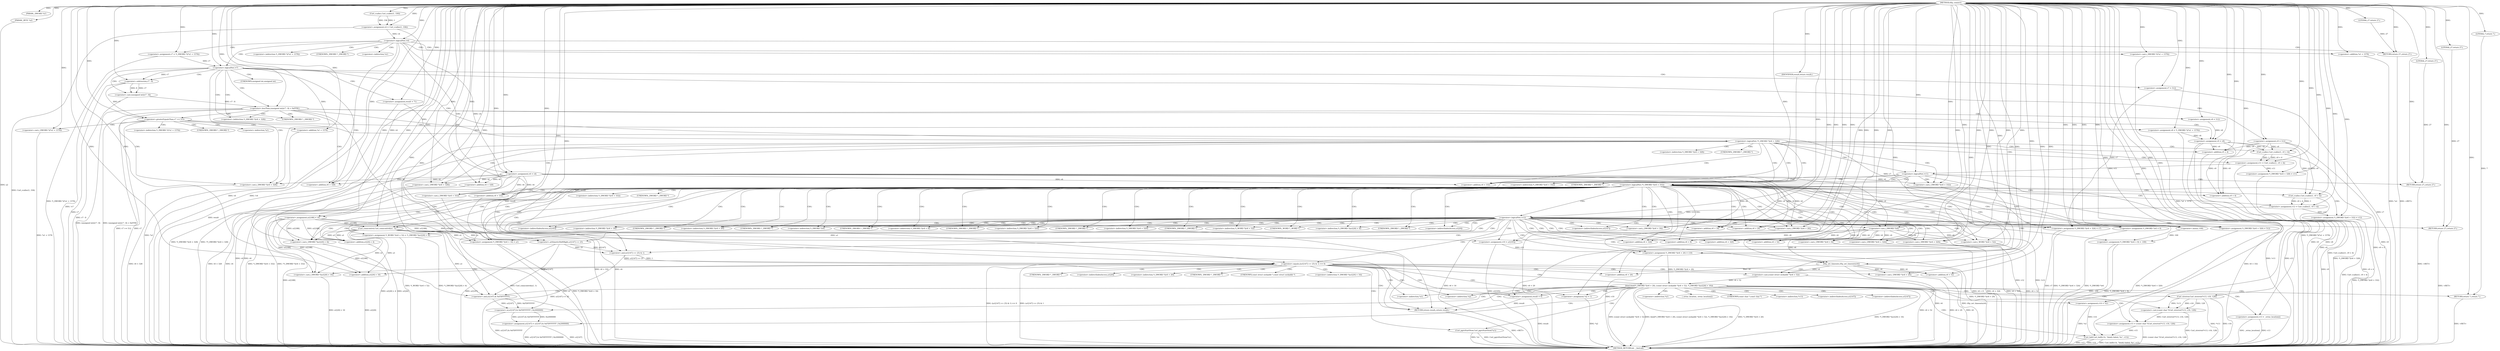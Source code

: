 digraph tftp_connect {  
"1000114" [label = "(METHOD,tftp_connect)" ]
"1000409" [label = "(METHOD_RETURN,int __fastcall)" ]
"1000115" [label = "(PARAM,_DWORD *a1)" ]
"1000116" [label = "(PARAM,_BYTE *a2)" ]
"1000131" [label = "(<operator>.assignment,v4 = Curl_ccalloc(1, 336))" ]
"1000133" [label = "(Curl_ccalloc,Curl_ccalloc(1, 336))" ]
"1000136" [label = "(<operator>.assignment,a1[188] = v4)" ]
"1000142" [label = "(<operator>.logicalNot,!v4)" ]
"1000144" [label = "(RETURN,return 27;,return 27;)" ]
"1000145" [label = "(LITERAL,27,return 27;)" ]
"1000146" [label = "(<operator>.assignment,v6 = v4)" ]
"1000149" [label = "(<operator>.assignment,v7 = *(_DWORD *)(*a1 + 1576))" ]
"1000152" [label = "(<operator>.cast,(_DWORD *)(*a1 + 1576))" ]
"1000154" [label = "(<operator>.addition,*a1 + 1576)" ]
"1000159" [label = "(<operator>.logicalNot,!v7)" ]
"1000162" [label = "(<operator>.assignment,v7 = 512)" ]
"1000165" [label = "(<operator>.assignment,v9 = 512)" ]
"1000169" [label = "(<operator>.assignment,result = 71)" ]
"1000173" [label = "(<operator>.lessThan,(unsigned int)(v7 - 8) < 0xFFB1)" ]
"1000174" [label = "(<operator>.cast,(unsigned int)(v7 - 8))" ]
"1000176" [label = "(<operator>.subtraction,v7 - 8)" ]
"1000181" [label = "(<operator>.assignment,v8 = 512)" ]
"1000185" [label = "(<operator>.greaterEqualsThan,v7 >= 512)" ]
"1000188" [label = "(<operator>.assignment,v8 = *(_DWORD *)(*a1 + 1576))" ]
"1000191" [label = "(<operator>.cast,(_DWORD *)(*a1 + 1576))" ]
"1000193" [label = "(<operator>.addition,*a1 + 1576)" ]
"1000197" [label = "(<operator>.assignment,v9 = v8)" ]
"1000202" [label = "(<operator>.logicalNot,!*(_DWORD *)(v6 + 328))" ]
"1000204" [label = "(<operator>.cast,(_DWORD *)(v6 + 328))" ]
"1000206" [label = "(<operator>.addition,v6 + 328)" ]
"1000210" [label = "(<operator>.assignment,v11 = Curl_ccalloc(1, v9 + 4))" ]
"1000212" [label = "(Curl_ccalloc,Curl_ccalloc(1, v9 + 4))" ]
"1000214" [label = "(<operator>.addition,v9 + 4)" ]
"1000217" [label = "(<operator>.assignment,*(_DWORD *)(v6 + 328) = v11)" ]
"1000219" [label = "(<operator>.cast,(_DWORD *)(v6 + 328))" ]
"1000221" [label = "(<operator>.addition,v6 + 328)" ]
"1000226" [label = "(<operator>.logicalNot,!v11)" ]
"1000228" [label = "(RETURN,return 27;,return 27;)" ]
"1000229" [label = "(LITERAL,27,return 27;)" ]
"1000231" [label = "(<operator>.logicalNot,!*(_DWORD *)(v6 + 332))" ]
"1000233" [label = "(<operator>.cast,(_DWORD *)(v6 + 332))" ]
"1000235" [label = "(<operator>.addition,v6 + 332)" ]
"1000239" [label = "(<operator>.assignment,v12 = Curl_ccalloc(1, v9 + 4))" ]
"1000241" [label = "(Curl_ccalloc,Curl_ccalloc(1, v9 + 4))" ]
"1000243" [label = "(<operator>.addition,v9 + 4)" ]
"1000246" [label = "(<operator>.assignment,*(_DWORD *)(v6 + 332) = v12)" ]
"1000248" [label = "(<operator>.cast,(_DWORD *)(v6 + 332))" ]
"1000250" [label = "(<operator>.addition,v6 + 332)" ]
"1000255" [label = "(<operator>.logicalNot,!v12)" ]
"1000257" [label = "(RETURN,return 27;,return 27;)" ]
"1000258" [label = "(LITERAL,27,return 27;)" ]
"1000259" [label = "(Curl_conncontrol,Curl_conncontrol(a1, 1))" ]
"1000262" [label = "(<operator>.assignment,v10 = a1[105])" ]
"1000267" [label = "(<operator>.assignment,*(_DWORD *)(v6 + 16) = a1)" ]
"1000269" [label = "(<operator>.cast,(_DWORD *)(v6 + 16))" ]
"1000271" [label = "(<operator>.addition,v6 + 16)" ]
"1000275" [label = "(<operator>.assignment,*(_DWORD *)(v6 + 20) = v10)" ]
"1000277" [label = "(<operator>.cast,(_DWORD *)(v6 + 20))" ]
"1000279" [label = "(<operator>.addition,v6 + 20)" ]
"1000283" [label = "(<operator>.assignment,*(_DWORD *)v6 = 0)" ]
"1000285" [label = "(<operator>.cast,(_DWORD *)v6)" ]
"1000289" [label = "(<operator>.assignment,*(_DWORD *)(v6 + 8) = -100)" ]
"1000291" [label = "(<operator>.cast,(_DWORD *)(v6 + 8))" ]
"1000293" [label = "(<operator>.addition,v6 + 8)" ]
"1000296" [label = "(<operator>.minus,-100)" ]
"1000298" [label = "(<operator>.assignment,*(_DWORD *)(v6 + 324) = v7)" ]
"1000300" [label = "(<operator>.cast,(_DWORD *)(v6 + 324))" ]
"1000302" [label = "(<operator>.addition,v6 + 324)" ]
"1000306" [label = "(<operator>.assignment,*(_DWORD *)(v6 + 320) = 512)" ]
"1000308" [label = "(<operator>.cast,(_DWORD *)(v6 + 320))" ]
"1000310" [label = "(<operator>.addition,v6 + 320)" ]
"1000314" [label = "(<operator>.assignment,*(_WORD *)(v6 + 52) = *(_DWORD *)(a1[20] + 4))" ]
"1000316" [label = "(<operator>.cast,(_WORD *)(v6 + 52))" ]
"1000318" [label = "(<operator>.addition,v6 + 52)" ]
"1000322" [label = "(<operator>.cast,(_DWORD *)(a1[20] + 4))" ]
"1000324" [label = "(<operator>.addition,a1[20] + 4)" ]
"1000329" [label = "(tftp_set_timeouts,tftp_set_timeouts(v6))" ]
"1000332" [label = "(<operator>.equals,((a1[147] >> 25) & 1) == 0)" ]
"1000333" [label = "(<operator>.and,(a1[147] >> 25) & 1)" ]
"1000334" [label = "(<operator>.arithmeticShiftRight,a1[147] >> 25)" ]
"1000343" [label = "(bind,bind(*(_DWORD *)(v6 + 20), (const struct sockaddr *)(v6 + 52), *(_DWORD *)(a1[20] + 16)))" ]
"1000345" [label = "(<operator>.cast,(_DWORD *)(v6 + 20))" ]
"1000347" [label = "(<operator>.addition,v6 + 20)" ]
"1000350" [label = "(<operator>.cast,(const struct sockaddr *)(v6 + 52))" ]
"1000352" [label = "(<operator>.addition,v6 + 52)" ]
"1000356" [label = "(<operator>.cast,(_DWORD *)(a1[20] + 16))" ]
"1000358" [label = "(<operator>.addition,a1[20] + 16)" ]
"1000364" [label = "(<operator>.assignment,v14 = *a1)" ]
"1000368" [label = "(<operator>.assignment,v13 = _errno_location())" ]
"1000371" [label = "(<operator>.assignment,v15 = (const char *)Curl_strerror(*v13, v16, 128))" ]
"1000373" [label = "(<operator>.cast,(const char *)Curl_strerror(*v13, v16, 128))" ]
"1000375" [label = "(Curl_strerror,Curl_strerror(*v13, v16, 128))" ]
"1000380" [label = "(Curl_failf,Curl_failf(v14, \"bind() failed; %s\", v15))" ]
"1000384" [label = "(RETURN,return 7;,return 7;)" ]
"1000385" [label = "(LITERAL,7,return 7;)" ]
"1000386" [label = "(<operator>.assignment,a1[147] = a1[147] & 0xFDFFFFFF | 0x2000000)" ]
"1000390" [label = "(<operator>.or,a1[147] & 0xFDFFFFFF | 0x2000000)" ]
"1000391" [label = "(<operator>.and,a1[147] & 0xFDFFFFFF)" ]
"1000397" [label = "(Curl_pgrsStartNow,Curl_pgrsStartNow(*a1))" ]
"1000400" [label = "(<operator>.assignment,*a2 = 1)" ]
"1000404" [label = "(<operator>.assignment,result = 0)" ]
"1000407" [label = "(RETURN,return result;,return result;)" ]
"1000408" [label = "(IDENTIFIER,result,return result;)" ]
"1000151" [label = "(<operator>.indirection,*(_DWORD *)(*a1 + 1576))" ]
"1000153" [label = "(UNKNOWN,_DWORD *,_DWORD *)" ]
"1000155" [label = "(<operator>.indirection,*a1)" ]
"1000175" [label = "(UNKNOWN,unsigned int,unsigned int)" ]
"1000190" [label = "(<operator>.indirection,*(_DWORD *)(*a1 + 1576))" ]
"1000192" [label = "(UNKNOWN,_DWORD *,_DWORD *)" ]
"1000194" [label = "(<operator>.indirection,*a1)" ]
"1000203" [label = "(<operator>.indirection,*(_DWORD *)(v6 + 328))" ]
"1000205" [label = "(UNKNOWN,_DWORD *,_DWORD *)" ]
"1000218" [label = "(<operator>.indirection,*(_DWORD *)(v6 + 328))" ]
"1000220" [label = "(UNKNOWN,_DWORD *,_DWORD *)" ]
"1000232" [label = "(<operator>.indirection,*(_DWORD *)(v6 + 332))" ]
"1000234" [label = "(UNKNOWN,_DWORD *,_DWORD *)" ]
"1000247" [label = "(<operator>.indirection,*(_DWORD *)(v6 + 332))" ]
"1000249" [label = "(UNKNOWN,_DWORD *,_DWORD *)" ]
"1000264" [label = "(<operator>.indirectIndexAccess,a1[105])" ]
"1000268" [label = "(<operator>.indirection,*(_DWORD *)(v6 + 16))" ]
"1000270" [label = "(UNKNOWN,_DWORD *,_DWORD *)" ]
"1000276" [label = "(<operator>.indirection,*(_DWORD *)(v6 + 20))" ]
"1000278" [label = "(UNKNOWN,_DWORD *,_DWORD *)" ]
"1000284" [label = "(<operator>.indirection,*(_DWORD *)v6)" ]
"1000286" [label = "(UNKNOWN,_DWORD *,_DWORD *)" ]
"1000290" [label = "(<operator>.indirection,*(_DWORD *)(v6 + 8))" ]
"1000292" [label = "(UNKNOWN,_DWORD *,_DWORD *)" ]
"1000299" [label = "(<operator>.indirection,*(_DWORD *)(v6 + 324))" ]
"1000301" [label = "(UNKNOWN,_DWORD *,_DWORD *)" ]
"1000307" [label = "(<operator>.indirection,*(_DWORD *)(v6 + 320))" ]
"1000309" [label = "(UNKNOWN,_DWORD *,_DWORD *)" ]
"1000315" [label = "(<operator>.indirection,*(_WORD *)(v6 + 52))" ]
"1000317" [label = "(UNKNOWN,_WORD *,_WORD *)" ]
"1000321" [label = "(<operator>.indirection,*(_DWORD *)(a1[20] + 4))" ]
"1000323" [label = "(UNKNOWN,_DWORD *,_DWORD *)" ]
"1000325" [label = "(<operator>.indirectIndexAccess,a1[20])" ]
"1000335" [label = "(<operator>.indirectIndexAccess,a1[147])" ]
"1000344" [label = "(<operator>.indirection,*(_DWORD *)(v6 + 20))" ]
"1000346" [label = "(UNKNOWN,_DWORD *,_DWORD *)" ]
"1000351" [label = "(UNKNOWN,const struct sockaddr *,const struct sockaddr *)" ]
"1000355" [label = "(<operator>.indirection,*(_DWORD *)(a1[20] + 16))" ]
"1000357" [label = "(UNKNOWN,_DWORD *,_DWORD *)" ]
"1000359" [label = "(<operator>.indirectIndexAccess,a1[20])" ]
"1000366" [label = "(<operator>.indirection,*a1)" ]
"1000370" [label = "(_errno_location,_errno_location())" ]
"1000374" [label = "(UNKNOWN,const char *,const char *)" ]
"1000376" [label = "(<operator>.indirection,*v13)" ]
"1000387" [label = "(<operator>.indirectIndexAccess,a1[147])" ]
"1000392" [label = "(<operator>.indirectIndexAccess,a1[147])" ]
"1000398" [label = "(<operator>.indirection,*a1)" ]
"1000401" [label = "(<operator>.indirection,*a2)" ]
  "1000329" -> "1000409"  [ label = "DDG: tftp_set_timeouts(v6)"] 
  "1000404" -> "1000409"  [ label = "DDG: result"] 
  "1000210" -> "1000409"  [ label = "DDG: Curl_ccalloc(1, v9 + 4)"] 
  "1000241" -> "1000409"  [ label = "DDG: v9 + 4"] 
  "1000217" -> "1000409"  [ label = "DDG: *(_DWORD *)(v6 + 328)"] 
  "1000193" -> "1000409"  [ label = "DDG: *a1"] 
  "1000142" -> "1000409"  [ label = "DDG: v4"] 
  "1000334" -> "1000409"  [ label = "DDG: a1[147]"] 
  "1000306" -> "1000409"  [ label = "DDG: *(_DWORD *)(v6 + 320)"] 
  "1000197" -> "1000409"  [ label = "DDG: v8"] 
  "1000202" -> "1000409"  [ label = "DDG: *(_DWORD *)(v6 + 328)"] 
  "1000162" -> "1000409"  [ label = "DDG: v7"] 
  "1000350" -> "1000409"  [ label = "DDG: v6 + 52"] 
  "1000324" -> "1000409"  [ label = "DDG: a1[20]"] 
  "1000165" -> "1000409"  [ label = "DDG: v9"] 
  "1000243" -> "1000409"  [ label = "DDG: v9"] 
  "1000343" -> "1000409"  [ label = "DDG: *(_DWORD *)(v6 + 20)"] 
  "1000329" -> "1000409"  [ label = "DDG: v6"] 
  "1000259" -> "1000409"  [ label = "DDG: Curl_conncontrol(a1, 1)"] 
  "1000352" -> "1000409"  [ label = "DDG: v6"] 
  "1000173" -> "1000409"  [ label = "DDG: (unsigned int)(v7 - 8)"] 
  "1000314" -> "1000409"  [ label = "DDG: *(_DWORD *)(a1[20] + 4)"] 
  "1000142" -> "1000409"  [ label = "DDG: !v4"] 
  "1000333" -> "1000409"  [ label = "DDG: a1[147] >> 25"] 
  "1000400" -> "1000409"  [ label = "DDG: *a2"] 
  "1000368" -> "1000409"  [ label = "DDG: v13"] 
  "1000289" -> "1000409"  [ label = "DDG: *(_DWORD *)(v6 + 8)"] 
  "1000219" -> "1000409"  [ label = "DDG: v6 + 328"] 
  "1000380" -> "1000409"  [ label = "DDG: Curl_failf(v14, \"bind() failed; %s\", v15)"] 
  "1000255" -> "1000409"  [ label = "DDG: v12"] 
  "1000343" -> "1000409"  [ label = "DDG: *(_DWORD *)(a1[20] + 16)"] 
  "1000375" -> "1000409"  [ label = "DDG: *v13"] 
  "1000289" -> "1000409"  [ label = "DDG: -100"] 
  "1000267" -> "1000409"  [ label = "DDG: a1"] 
  "1000136" -> "1000409"  [ label = "DDG: a1[188]"] 
  "1000390" -> "1000409"  [ label = "DDG: a1[147] & 0xFDFFFFFF"] 
  "1000368" -> "1000409"  [ label = "DDG: _errno_location()"] 
  "1000212" -> "1000409"  [ label = "DDG: v9 + 4"] 
  "1000226" -> "1000409"  [ label = "DDG: v11"] 
  "1000226" -> "1000409"  [ label = "DDG: !v11"] 
  "1000239" -> "1000409"  [ label = "DDG: Curl_ccalloc(1, v9 + 4)"] 
  "1000300" -> "1000409"  [ label = "DDG: v6 + 324"] 
  "1000248" -> "1000409"  [ label = "DDG: v6 + 332"] 
  "1000267" -> "1000409"  [ label = "DDG: *(_DWORD *)(v6 + 16)"] 
  "1000386" -> "1000409"  [ label = "DDG: a1[147]"] 
  "1000131" -> "1000409"  [ label = "DDG: Curl_ccalloc(1, 336)"] 
  "1000146" -> "1000409"  [ label = "DDG: v4"] 
  "1000308" -> "1000409"  [ label = "DDG: v6 + 320"] 
  "1000146" -> "1000409"  [ label = "DDG: v6"] 
  "1000154" -> "1000409"  [ label = "DDG: *a1"] 
  "1000275" -> "1000409"  [ label = "DDG: v10"] 
  "1000246" -> "1000409"  [ label = "DDG: *(_DWORD *)(v6 + 332)"] 
  "1000188" -> "1000409"  [ label = "DDG: *(_DWORD *)(*a1 + 1576)"] 
  "1000116" -> "1000409"  [ label = "DDG: a2"] 
  "1000214" -> "1000409"  [ label = "DDG: v9"] 
  "1000269" -> "1000409"  [ label = "DDG: v6 + 16"] 
  "1000343" -> "1000409"  [ label = "DDG: (const struct sockaddr *)(v6 + 52)"] 
  "1000375" -> "1000409"  [ label = "DDG: v16"] 
  "1000291" -> "1000409"  [ label = "DDG: v6 + 8"] 
  "1000159" -> "1000409"  [ label = "DDG: !v7"] 
  "1000231" -> "1000409"  [ label = "DDG: *(_DWORD *)(v6 + 332)"] 
  "1000255" -> "1000409"  [ label = "DDG: !v12"] 
  "1000185" -> "1000409"  [ label = "DDG: v7 >= 512"] 
  "1000358" -> "1000409"  [ label = "DDG: a1[20]"] 
  "1000221" -> "1000409"  [ label = "DDG: v6"] 
  "1000191" -> "1000409"  [ label = "DDG: *a1 + 1576"] 
  "1000277" -> "1000409"  [ label = "DDG: v6 + 20"] 
  "1000343" -> "1000409"  [ label = "DDG: bind(*(_DWORD *)(v6 + 20), (const struct sockaddr *)(v6 + 52), *(_DWORD *)(a1[20] + 16))"] 
  "1000169" -> "1000409"  [ label = "DDG: result"] 
  "1000364" -> "1000409"  [ label = "DDG: *a1"] 
  "1000231" -> "1000409"  [ label = "DDG: !*(_DWORD *)(v6 + 332)"] 
  "1000197" -> "1000409"  [ label = "DDG: v9"] 
  "1000332" -> "1000409"  [ label = "DDG: ((a1[147] >> 25) & 1) == 0"] 
  "1000314" -> "1000409"  [ label = "DDG: *(_WORD *)(v6 + 52)"] 
  "1000397" -> "1000409"  [ label = "DDG: *a1"] 
  "1000204" -> "1000409"  [ label = "DDG: v6 + 328"] 
  "1000176" -> "1000409"  [ label = "DDG: v7"] 
  "1000174" -> "1000409"  [ label = "DDG: v7 - 8"] 
  "1000298" -> "1000409"  [ label = "DDG: *(_DWORD *)(v6 + 324)"] 
  "1000373" -> "1000409"  [ label = "DDG: Curl_strerror(*v13, v16, 128)"] 
  "1000345" -> "1000409"  [ label = "DDG: v6 + 20"] 
  "1000262" -> "1000409"  [ label = "DDG: a1[105]"] 
  "1000397" -> "1000409"  [ label = "DDG: Curl_pgrsStartNow(*a1)"] 
  "1000380" -> "1000409"  [ label = "DDG: v15"] 
  "1000283" -> "1000409"  [ label = "DDG: *(_DWORD *)v6"] 
  "1000298" -> "1000409"  [ label = "DDG: v7"] 
  "1000173" -> "1000409"  [ label = "DDG: (unsigned int)(v7 - 8) < 0xFFB1"] 
  "1000316" -> "1000409"  [ label = "DDG: v6 + 52"] 
  "1000371" -> "1000409"  [ label = "DDG: (const char *)Curl_strerror(*v13, v16, 128)"] 
  "1000275" -> "1000409"  [ label = "DDG: *(_DWORD *)(v6 + 20)"] 
  "1000202" -> "1000409"  [ label = "DDG: !*(_DWORD *)(v6 + 328)"] 
  "1000152" -> "1000409"  [ label = "DDG: *a1 + 1576"] 
  "1000380" -> "1000409"  [ label = "DDG: v14"] 
  "1000322" -> "1000409"  [ label = "DDG: a1[20] + 4"] 
  "1000356" -> "1000409"  [ label = "DDG: a1[20] + 16"] 
  "1000386" -> "1000409"  [ label = "DDG: a1[147] & 0xFDFFFFFF | 0x2000000"] 
  "1000149" -> "1000409"  [ label = "DDG: *(_DWORD *)(*a1 + 1576)"] 
  "1000185" -> "1000409"  [ label = "DDG: v7"] 
  "1000233" -> "1000409"  [ label = "DDG: v6 + 332"] 
  "1000250" -> "1000409"  [ label = "DDG: v6"] 
  "1000332" -> "1000409"  [ label = "DDG: (a1[147] >> 25) & 1"] 
  "1000384" -> "1000409"  [ label = "DDG: <RET>"] 
  "1000407" -> "1000409"  [ label = "DDG: <RET>"] 
  "1000144" -> "1000409"  [ label = "DDG: <RET>"] 
  "1000257" -> "1000409"  [ label = "DDG: <RET>"] 
  "1000228" -> "1000409"  [ label = "DDG: <RET>"] 
  "1000114" -> "1000115"  [ label = "DDG: "] 
  "1000114" -> "1000116"  [ label = "DDG: "] 
  "1000133" -> "1000131"  [ label = "DDG: 1"] 
  "1000133" -> "1000131"  [ label = "DDG: 336"] 
  "1000114" -> "1000131"  [ label = "DDG: "] 
  "1000114" -> "1000133"  [ label = "DDG: "] 
  "1000131" -> "1000136"  [ label = "DDG: v4"] 
  "1000114" -> "1000136"  [ label = "DDG: "] 
  "1000114" -> "1000142"  [ label = "DDG: "] 
  "1000131" -> "1000142"  [ label = "DDG: v4"] 
  "1000145" -> "1000144"  [ label = "DDG: 27"] 
  "1000114" -> "1000144"  [ label = "DDG: "] 
  "1000114" -> "1000145"  [ label = "DDG: "] 
  "1000142" -> "1000146"  [ label = "DDG: v4"] 
  "1000114" -> "1000146"  [ label = "DDG: "] 
  "1000114" -> "1000149"  [ label = "DDG: "] 
  "1000114" -> "1000152"  [ label = "DDG: "] 
  "1000114" -> "1000154"  [ label = "DDG: "] 
  "1000149" -> "1000159"  [ label = "DDG: v7"] 
  "1000114" -> "1000159"  [ label = "DDG: "] 
  "1000114" -> "1000162"  [ label = "DDG: "] 
  "1000114" -> "1000165"  [ label = "DDG: "] 
  "1000114" -> "1000169"  [ label = "DDG: "] 
  "1000174" -> "1000173"  [ label = "DDG: v7 - 8"] 
  "1000176" -> "1000174"  [ label = "DDG: v7"] 
  "1000176" -> "1000174"  [ label = "DDG: 8"] 
  "1000159" -> "1000176"  [ label = "DDG: v7"] 
  "1000114" -> "1000176"  [ label = "DDG: "] 
  "1000114" -> "1000173"  [ label = "DDG: "] 
  "1000114" -> "1000181"  [ label = "DDG: "] 
  "1000176" -> "1000185"  [ label = "DDG: v7"] 
  "1000114" -> "1000185"  [ label = "DDG: "] 
  "1000114" -> "1000188"  [ label = "DDG: "] 
  "1000114" -> "1000191"  [ label = "DDG: "] 
  "1000114" -> "1000193"  [ label = "DDG: "] 
  "1000188" -> "1000197"  [ label = "DDG: v8"] 
  "1000181" -> "1000197"  [ label = "DDG: v8"] 
  "1000114" -> "1000197"  [ label = "DDG: "] 
  "1000146" -> "1000204"  [ label = "DDG: v6"] 
  "1000114" -> "1000204"  [ label = "DDG: "] 
  "1000146" -> "1000206"  [ label = "DDG: v6"] 
  "1000114" -> "1000206"  [ label = "DDG: "] 
  "1000212" -> "1000210"  [ label = "DDG: 1"] 
  "1000212" -> "1000210"  [ label = "DDG: v9 + 4"] 
  "1000114" -> "1000210"  [ label = "DDG: "] 
  "1000114" -> "1000212"  [ label = "DDG: "] 
  "1000165" -> "1000212"  [ label = "DDG: v9"] 
  "1000197" -> "1000212"  [ label = "DDG: v9"] 
  "1000165" -> "1000214"  [ label = "DDG: v9"] 
  "1000197" -> "1000214"  [ label = "DDG: v9"] 
  "1000114" -> "1000214"  [ label = "DDG: "] 
  "1000210" -> "1000217"  [ label = "DDG: v11"] 
  "1000114" -> "1000217"  [ label = "DDG: "] 
  "1000114" -> "1000219"  [ label = "DDG: "] 
  "1000146" -> "1000219"  [ label = "DDG: v6"] 
  "1000114" -> "1000221"  [ label = "DDG: "] 
  "1000146" -> "1000221"  [ label = "DDG: v6"] 
  "1000114" -> "1000226"  [ label = "DDG: "] 
  "1000210" -> "1000226"  [ label = "DDG: v11"] 
  "1000229" -> "1000228"  [ label = "DDG: 27"] 
  "1000114" -> "1000228"  [ label = "DDG: "] 
  "1000114" -> "1000229"  [ label = "DDG: "] 
  "1000114" -> "1000233"  [ label = "DDG: "] 
  "1000146" -> "1000233"  [ label = "DDG: v6"] 
  "1000114" -> "1000235"  [ label = "DDG: "] 
  "1000146" -> "1000235"  [ label = "DDG: v6"] 
  "1000241" -> "1000239"  [ label = "DDG: 1"] 
  "1000241" -> "1000239"  [ label = "DDG: v9 + 4"] 
  "1000114" -> "1000239"  [ label = "DDG: "] 
  "1000114" -> "1000241"  [ label = "DDG: "] 
  "1000165" -> "1000241"  [ label = "DDG: v9"] 
  "1000197" -> "1000241"  [ label = "DDG: v9"] 
  "1000165" -> "1000243"  [ label = "DDG: v9"] 
  "1000197" -> "1000243"  [ label = "DDG: v9"] 
  "1000114" -> "1000243"  [ label = "DDG: "] 
  "1000239" -> "1000246"  [ label = "DDG: v12"] 
  "1000114" -> "1000246"  [ label = "DDG: "] 
  "1000114" -> "1000248"  [ label = "DDG: "] 
  "1000146" -> "1000248"  [ label = "DDG: v6"] 
  "1000114" -> "1000250"  [ label = "DDG: "] 
  "1000146" -> "1000250"  [ label = "DDG: v6"] 
  "1000114" -> "1000255"  [ label = "DDG: "] 
  "1000239" -> "1000255"  [ label = "DDG: v12"] 
  "1000258" -> "1000257"  [ label = "DDG: 27"] 
  "1000114" -> "1000257"  [ label = "DDG: "] 
  "1000114" -> "1000258"  [ label = "DDG: "] 
  "1000136" -> "1000259"  [ label = "DDG: a1[188]"] 
  "1000114" -> "1000259"  [ label = "DDG: "] 
  "1000259" -> "1000262"  [ label = "DDG: a1"] 
  "1000114" -> "1000262"  [ label = "DDG: "] 
  "1000259" -> "1000267"  [ label = "DDG: a1"] 
  "1000136" -> "1000267"  [ label = "DDG: a1[188]"] 
  "1000114" -> "1000267"  [ label = "DDG: "] 
  "1000114" -> "1000269"  [ label = "DDG: "] 
  "1000146" -> "1000269"  [ label = "DDG: v6"] 
  "1000114" -> "1000271"  [ label = "DDG: "] 
  "1000146" -> "1000271"  [ label = "DDG: v6"] 
  "1000262" -> "1000275"  [ label = "DDG: v10"] 
  "1000114" -> "1000275"  [ label = "DDG: "] 
  "1000114" -> "1000277"  [ label = "DDG: "] 
  "1000146" -> "1000277"  [ label = "DDG: v6"] 
  "1000114" -> "1000279"  [ label = "DDG: "] 
  "1000146" -> "1000279"  [ label = "DDG: v6"] 
  "1000114" -> "1000283"  [ label = "DDG: "] 
  "1000114" -> "1000285"  [ label = "DDG: "] 
  "1000146" -> "1000285"  [ label = "DDG: v6"] 
  "1000296" -> "1000289"  [ label = "DDG: 100"] 
  "1000285" -> "1000291"  [ label = "DDG: v6"] 
  "1000114" -> "1000291"  [ label = "DDG: "] 
  "1000285" -> "1000293"  [ label = "DDG: v6"] 
  "1000114" -> "1000293"  [ label = "DDG: "] 
  "1000114" -> "1000296"  [ label = "DDG: "] 
  "1000162" -> "1000298"  [ label = "DDG: v7"] 
  "1000185" -> "1000298"  [ label = "DDG: v7"] 
  "1000114" -> "1000298"  [ label = "DDG: "] 
  "1000114" -> "1000300"  [ label = "DDG: "] 
  "1000285" -> "1000300"  [ label = "DDG: v6"] 
  "1000114" -> "1000302"  [ label = "DDG: "] 
  "1000285" -> "1000302"  [ label = "DDG: v6"] 
  "1000114" -> "1000306"  [ label = "DDG: "] 
  "1000114" -> "1000308"  [ label = "DDG: "] 
  "1000285" -> "1000308"  [ label = "DDG: v6"] 
  "1000114" -> "1000310"  [ label = "DDG: "] 
  "1000285" -> "1000310"  [ label = "DDG: v6"] 
  "1000114" -> "1000316"  [ label = "DDG: "] 
  "1000285" -> "1000316"  [ label = "DDG: v6"] 
  "1000114" -> "1000318"  [ label = "DDG: "] 
  "1000285" -> "1000318"  [ label = "DDG: v6"] 
  "1000259" -> "1000322"  [ label = "DDG: a1"] 
  "1000136" -> "1000322"  [ label = "DDG: a1[188]"] 
  "1000114" -> "1000322"  [ label = "DDG: "] 
  "1000259" -> "1000324"  [ label = "DDG: a1"] 
  "1000136" -> "1000324"  [ label = "DDG: a1[188]"] 
  "1000114" -> "1000324"  [ label = "DDG: "] 
  "1000114" -> "1000329"  [ label = "DDG: "] 
  "1000285" -> "1000329"  [ label = "DDG: v6"] 
  "1000333" -> "1000332"  [ label = "DDG: a1[147] >> 25"] 
  "1000333" -> "1000332"  [ label = "DDG: 1"] 
  "1000334" -> "1000333"  [ label = "DDG: a1[147]"] 
  "1000334" -> "1000333"  [ label = "DDG: 25"] 
  "1000259" -> "1000334"  [ label = "DDG: a1"] 
  "1000136" -> "1000334"  [ label = "DDG: a1[188]"] 
  "1000114" -> "1000334"  [ label = "DDG: "] 
  "1000114" -> "1000333"  [ label = "DDG: "] 
  "1000114" -> "1000332"  [ label = "DDG: "] 
  "1000275" -> "1000343"  [ label = "DDG: *(_DWORD *)(v6 + 20)"] 
  "1000329" -> "1000345"  [ label = "DDG: v6"] 
  "1000114" -> "1000345"  [ label = "DDG: "] 
  "1000329" -> "1000347"  [ label = "DDG: v6"] 
  "1000114" -> "1000347"  [ label = "DDG: "] 
  "1000350" -> "1000343"  [ label = "DDG: v6 + 52"] 
  "1000114" -> "1000350"  [ label = "DDG: "] 
  "1000329" -> "1000350"  [ label = "DDG: v6"] 
  "1000114" -> "1000352"  [ label = "DDG: "] 
  "1000329" -> "1000352"  [ label = "DDG: v6"] 
  "1000259" -> "1000356"  [ label = "DDG: a1"] 
  "1000136" -> "1000356"  [ label = "DDG: a1[188]"] 
  "1000114" -> "1000356"  [ label = "DDG: "] 
  "1000259" -> "1000358"  [ label = "DDG: a1"] 
  "1000136" -> "1000358"  [ label = "DDG: a1[188]"] 
  "1000114" -> "1000358"  [ label = "DDG: "] 
  "1000114" -> "1000364"  [ label = "DDG: "] 
  "1000114" -> "1000368"  [ label = "DDG: "] 
  "1000373" -> "1000371"  [ label = "DDG: Curl_strerror(*v13, v16, 128)"] 
  "1000114" -> "1000371"  [ label = "DDG: "] 
  "1000375" -> "1000373"  [ label = "DDG: *v13"] 
  "1000375" -> "1000373"  [ label = "DDG: v16"] 
  "1000375" -> "1000373"  [ label = "DDG: 128"] 
  "1000114" -> "1000375"  [ label = "DDG: "] 
  "1000364" -> "1000380"  [ label = "DDG: v14"] 
  "1000114" -> "1000380"  [ label = "DDG: "] 
  "1000371" -> "1000380"  [ label = "DDG: v15"] 
  "1000385" -> "1000384"  [ label = "DDG: 7"] 
  "1000114" -> "1000384"  [ label = "DDG: "] 
  "1000114" -> "1000385"  [ label = "DDG: "] 
  "1000390" -> "1000386"  [ label = "DDG: a1[147] & 0xFDFFFFFF"] 
  "1000390" -> "1000386"  [ label = "DDG: 0x2000000"] 
  "1000391" -> "1000390"  [ label = "DDG: a1[147]"] 
  "1000391" -> "1000390"  [ label = "DDG: 0xFDFFFFFF"] 
  "1000334" -> "1000391"  [ label = "DDG: a1[147]"] 
  "1000259" -> "1000391"  [ label = "DDG: a1"] 
  "1000136" -> "1000391"  [ label = "DDG: a1[188]"] 
  "1000114" -> "1000391"  [ label = "DDG: "] 
  "1000114" -> "1000390"  [ label = "DDG: "] 
  "1000114" -> "1000400"  [ label = "DDG: "] 
  "1000114" -> "1000404"  [ label = "DDG: "] 
  "1000408" -> "1000407"  [ label = "DDG: result"] 
  "1000169" -> "1000407"  [ label = "DDG: result"] 
  "1000404" -> "1000407"  [ label = "DDG: result"] 
  "1000114" -> "1000408"  [ label = "DDG: "] 
  "1000142" -> "1000144"  [ label = "CDG: "] 
  "1000142" -> "1000159"  [ label = "CDG: "] 
  "1000142" -> "1000155"  [ label = "CDG: "] 
  "1000142" -> "1000154"  [ label = "CDG: "] 
  "1000142" -> "1000153"  [ label = "CDG: "] 
  "1000142" -> "1000152"  [ label = "CDG: "] 
  "1000142" -> "1000151"  [ label = "CDG: "] 
  "1000142" -> "1000149"  [ label = "CDG: "] 
  "1000142" -> "1000146"  [ label = "CDG: "] 
  "1000159" -> "1000176"  [ label = "CDG: "] 
  "1000159" -> "1000175"  [ label = "CDG: "] 
  "1000159" -> "1000174"  [ label = "CDG: "] 
  "1000159" -> "1000173"  [ label = "CDG: "] 
  "1000159" -> "1000169"  [ label = "CDG: "] 
  "1000159" -> "1000165"  [ label = "CDG: "] 
  "1000159" -> "1000162"  [ label = "CDG: "] 
  "1000159" -> "1000206"  [ label = "CDG: "] 
  "1000159" -> "1000205"  [ label = "CDG: "] 
  "1000159" -> "1000204"  [ label = "CDG: "] 
  "1000159" -> "1000203"  [ label = "CDG: "] 
  "1000159" -> "1000202"  [ label = "CDG: "] 
  "1000173" -> "1000185"  [ label = "CDG: "] 
  "1000173" -> "1000181"  [ label = "CDG: "] 
  "1000173" -> "1000206"  [ label = "CDG: "] 
  "1000173" -> "1000205"  [ label = "CDG: "] 
  "1000173" -> "1000204"  [ label = "CDG: "] 
  "1000173" -> "1000203"  [ label = "CDG: "] 
  "1000173" -> "1000202"  [ label = "CDG: "] 
  "1000173" -> "1000197"  [ label = "CDG: "] 
  "1000173" -> "1000407"  [ label = "CDG: "] 
  "1000185" -> "1000192"  [ label = "CDG: "] 
  "1000185" -> "1000191"  [ label = "CDG: "] 
  "1000185" -> "1000190"  [ label = "CDG: "] 
  "1000185" -> "1000188"  [ label = "CDG: "] 
  "1000185" -> "1000194"  [ label = "CDG: "] 
  "1000185" -> "1000193"  [ label = "CDG: "] 
  "1000202" -> "1000221"  [ label = "CDG: "] 
  "1000202" -> "1000220"  [ label = "CDG: "] 
  "1000202" -> "1000219"  [ label = "CDG: "] 
  "1000202" -> "1000218"  [ label = "CDG: "] 
  "1000202" -> "1000217"  [ label = "CDG: "] 
  "1000202" -> "1000214"  [ label = "CDG: "] 
  "1000202" -> "1000212"  [ label = "CDG: "] 
  "1000202" -> "1000210"  [ label = "CDG: "] 
  "1000202" -> "1000235"  [ label = "CDG: "] 
  "1000202" -> "1000234"  [ label = "CDG: "] 
  "1000202" -> "1000233"  [ label = "CDG: "] 
  "1000202" -> "1000232"  [ label = "CDG: "] 
  "1000202" -> "1000231"  [ label = "CDG: "] 
  "1000202" -> "1000226"  [ label = "CDG: "] 
  "1000226" -> "1000235"  [ label = "CDG: "] 
  "1000226" -> "1000234"  [ label = "CDG: "] 
  "1000226" -> "1000233"  [ label = "CDG: "] 
  "1000226" -> "1000232"  [ label = "CDG: "] 
  "1000226" -> "1000231"  [ label = "CDG: "] 
  "1000226" -> "1000228"  [ label = "CDG: "] 
  "1000231" -> "1000239"  [ label = "CDG: "] 
  "1000231" -> "1000255"  [ label = "CDG: "] 
  "1000231" -> "1000250"  [ label = "CDG: "] 
  "1000231" -> "1000249"  [ label = "CDG: "] 
  "1000231" -> "1000248"  [ label = "CDG: "] 
  "1000231" -> "1000247"  [ label = "CDG: "] 
  "1000231" -> "1000246"  [ label = "CDG: "] 
  "1000231" -> "1000243"  [ label = "CDG: "] 
  "1000231" -> "1000241"  [ label = "CDG: "] 
  "1000231" -> "1000271"  [ label = "CDG: "] 
  "1000231" -> "1000270"  [ label = "CDG: "] 
  "1000231" -> "1000269"  [ label = "CDG: "] 
  "1000231" -> "1000268"  [ label = "CDG: "] 
  "1000231" -> "1000267"  [ label = "CDG: "] 
  "1000231" -> "1000264"  [ label = "CDG: "] 
  "1000231" -> "1000262"  [ label = "CDG: "] 
  "1000231" -> "1000259"  [ label = "CDG: "] 
  "1000231" -> "1000286"  [ label = "CDG: "] 
  "1000231" -> "1000285"  [ label = "CDG: "] 
  "1000231" -> "1000284"  [ label = "CDG: "] 
  "1000231" -> "1000283"  [ label = "CDG: "] 
  "1000231" -> "1000279"  [ label = "CDG: "] 
  "1000231" -> "1000278"  [ label = "CDG: "] 
  "1000231" -> "1000277"  [ label = "CDG: "] 
  "1000231" -> "1000276"  [ label = "CDG: "] 
  "1000231" -> "1000275"  [ label = "CDG: "] 
  "1000231" -> "1000302"  [ label = "CDG: "] 
  "1000231" -> "1000301"  [ label = "CDG: "] 
  "1000231" -> "1000300"  [ label = "CDG: "] 
  "1000231" -> "1000299"  [ label = "CDG: "] 
  "1000231" -> "1000298"  [ label = "CDG: "] 
  "1000231" -> "1000296"  [ label = "CDG: "] 
  "1000231" -> "1000293"  [ label = "CDG: "] 
  "1000231" -> "1000292"  [ label = "CDG: "] 
  "1000231" -> "1000291"  [ label = "CDG: "] 
  "1000231" -> "1000290"  [ label = "CDG: "] 
  "1000231" -> "1000289"  [ label = "CDG: "] 
  "1000231" -> "1000318"  [ label = "CDG: "] 
  "1000231" -> "1000317"  [ label = "CDG: "] 
  "1000231" -> "1000316"  [ label = "CDG: "] 
  "1000231" -> "1000315"  [ label = "CDG: "] 
  "1000231" -> "1000314"  [ label = "CDG: "] 
  "1000231" -> "1000310"  [ label = "CDG: "] 
  "1000231" -> "1000309"  [ label = "CDG: "] 
  "1000231" -> "1000308"  [ label = "CDG: "] 
  "1000231" -> "1000307"  [ label = "CDG: "] 
  "1000231" -> "1000306"  [ label = "CDG: "] 
  "1000231" -> "1000335"  [ label = "CDG: "] 
  "1000231" -> "1000334"  [ label = "CDG: "] 
  "1000231" -> "1000333"  [ label = "CDG: "] 
  "1000231" -> "1000332"  [ label = "CDG: "] 
  "1000231" -> "1000329"  [ label = "CDG: "] 
  "1000231" -> "1000325"  [ label = "CDG: "] 
  "1000231" -> "1000324"  [ label = "CDG: "] 
  "1000231" -> "1000323"  [ label = "CDG: "] 
  "1000231" -> "1000322"  [ label = "CDG: "] 
  "1000231" -> "1000321"  [ label = "CDG: "] 
  "1000255" -> "1000271"  [ label = "CDG: "] 
  "1000255" -> "1000270"  [ label = "CDG: "] 
  "1000255" -> "1000269"  [ label = "CDG: "] 
  "1000255" -> "1000268"  [ label = "CDG: "] 
  "1000255" -> "1000267"  [ label = "CDG: "] 
  "1000255" -> "1000264"  [ label = "CDG: "] 
  "1000255" -> "1000262"  [ label = "CDG: "] 
  "1000255" -> "1000259"  [ label = "CDG: "] 
  "1000255" -> "1000257"  [ label = "CDG: "] 
  "1000255" -> "1000286"  [ label = "CDG: "] 
  "1000255" -> "1000285"  [ label = "CDG: "] 
  "1000255" -> "1000284"  [ label = "CDG: "] 
  "1000255" -> "1000283"  [ label = "CDG: "] 
  "1000255" -> "1000279"  [ label = "CDG: "] 
  "1000255" -> "1000278"  [ label = "CDG: "] 
  "1000255" -> "1000277"  [ label = "CDG: "] 
  "1000255" -> "1000276"  [ label = "CDG: "] 
  "1000255" -> "1000275"  [ label = "CDG: "] 
  "1000255" -> "1000302"  [ label = "CDG: "] 
  "1000255" -> "1000301"  [ label = "CDG: "] 
  "1000255" -> "1000300"  [ label = "CDG: "] 
  "1000255" -> "1000299"  [ label = "CDG: "] 
  "1000255" -> "1000298"  [ label = "CDG: "] 
  "1000255" -> "1000296"  [ label = "CDG: "] 
  "1000255" -> "1000293"  [ label = "CDG: "] 
  "1000255" -> "1000292"  [ label = "CDG: "] 
  "1000255" -> "1000291"  [ label = "CDG: "] 
  "1000255" -> "1000290"  [ label = "CDG: "] 
  "1000255" -> "1000289"  [ label = "CDG: "] 
  "1000255" -> "1000318"  [ label = "CDG: "] 
  "1000255" -> "1000317"  [ label = "CDG: "] 
  "1000255" -> "1000316"  [ label = "CDG: "] 
  "1000255" -> "1000315"  [ label = "CDG: "] 
  "1000255" -> "1000314"  [ label = "CDG: "] 
  "1000255" -> "1000310"  [ label = "CDG: "] 
  "1000255" -> "1000309"  [ label = "CDG: "] 
  "1000255" -> "1000308"  [ label = "CDG: "] 
  "1000255" -> "1000307"  [ label = "CDG: "] 
  "1000255" -> "1000306"  [ label = "CDG: "] 
  "1000255" -> "1000335"  [ label = "CDG: "] 
  "1000255" -> "1000334"  [ label = "CDG: "] 
  "1000255" -> "1000333"  [ label = "CDG: "] 
  "1000255" -> "1000332"  [ label = "CDG: "] 
  "1000255" -> "1000329"  [ label = "CDG: "] 
  "1000255" -> "1000325"  [ label = "CDG: "] 
  "1000255" -> "1000324"  [ label = "CDG: "] 
  "1000255" -> "1000323"  [ label = "CDG: "] 
  "1000255" -> "1000322"  [ label = "CDG: "] 
  "1000255" -> "1000321"  [ label = "CDG: "] 
  "1000332" -> "1000352"  [ label = "CDG: "] 
  "1000332" -> "1000351"  [ label = "CDG: "] 
  "1000332" -> "1000350"  [ label = "CDG: "] 
  "1000332" -> "1000347"  [ label = "CDG: "] 
  "1000332" -> "1000346"  [ label = "CDG: "] 
  "1000332" -> "1000345"  [ label = "CDG: "] 
  "1000332" -> "1000344"  [ label = "CDG: "] 
  "1000332" -> "1000343"  [ label = "CDG: "] 
  "1000332" -> "1000359"  [ label = "CDG: "] 
  "1000332" -> "1000358"  [ label = "CDG: "] 
  "1000332" -> "1000357"  [ label = "CDG: "] 
  "1000332" -> "1000356"  [ label = "CDG: "] 
  "1000332" -> "1000355"  [ label = "CDG: "] 
  "1000332" -> "1000400"  [ label = "CDG: "] 
  "1000332" -> "1000398"  [ label = "CDG: "] 
  "1000332" -> "1000397"  [ label = "CDG: "] 
  "1000332" -> "1000407"  [ label = "CDG: "] 
  "1000332" -> "1000404"  [ label = "CDG: "] 
  "1000332" -> "1000401"  [ label = "CDG: "] 
  "1000343" -> "1000368"  [ label = "CDG: "] 
  "1000343" -> "1000366"  [ label = "CDG: "] 
  "1000343" -> "1000364"  [ label = "CDG: "] 
  "1000343" -> "1000384"  [ label = "CDG: "] 
  "1000343" -> "1000380"  [ label = "CDG: "] 
  "1000343" -> "1000376"  [ label = "CDG: "] 
  "1000343" -> "1000375"  [ label = "CDG: "] 
  "1000343" -> "1000374"  [ label = "CDG: "] 
  "1000343" -> "1000373"  [ label = "CDG: "] 
  "1000343" -> "1000371"  [ label = "CDG: "] 
  "1000343" -> "1000370"  [ label = "CDG: "] 
  "1000343" -> "1000400"  [ label = "CDG: "] 
  "1000343" -> "1000398"  [ label = "CDG: "] 
  "1000343" -> "1000397"  [ label = "CDG: "] 
  "1000343" -> "1000392"  [ label = "CDG: "] 
  "1000343" -> "1000391"  [ label = "CDG: "] 
  "1000343" -> "1000390"  [ label = "CDG: "] 
  "1000343" -> "1000387"  [ label = "CDG: "] 
  "1000343" -> "1000386"  [ label = "CDG: "] 
  "1000343" -> "1000407"  [ label = "CDG: "] 
  "1000343" -> "1000404"  [ label = "CDG: "] 
  "1000343" -> "1000401"  [ label = "CDG: "] 
}
